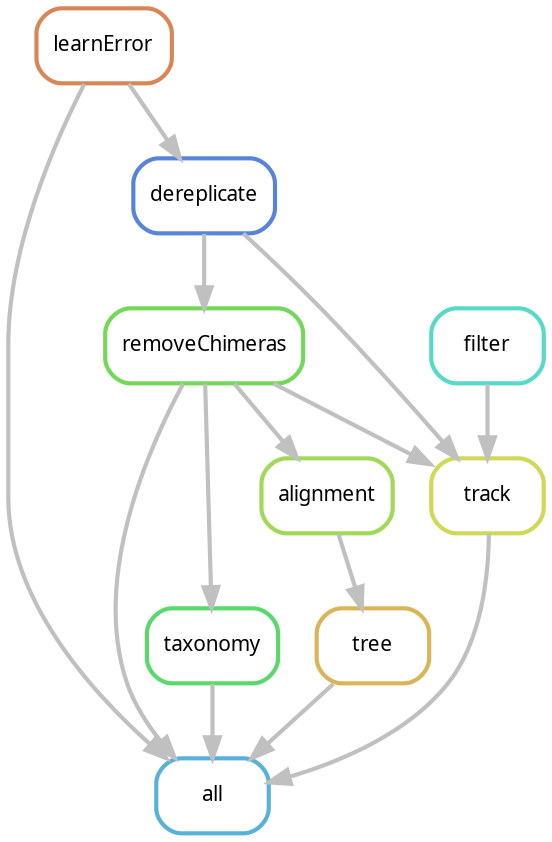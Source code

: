 digraph snakemake_dag {
    graph[bgcolor=white, margin=0];
    node[shape=box, style=rounded, fontname=sans,                 fontsize=10, penwidth=2];
    edge[penwidth=2, color=grey];
	0[label = "all", color = "0.55 0.6 0.85", style="rounded"];
	1[label = "learnError", color = "0.06 0.6 0.85", style="rounded"];
	2[label = "removeChimeras", color = "0.30 0.6 0.85", style="rounded"];
	3[label = "dereplicate", color = "0.61 0.6 0.85", style="rounded"];
	4[label = "taxonomy", color = "0.36 0.6 0.85", style="rounded"];
	5[label = "tree", color = "0.12 0.6 0.85", style="rounded"];
	6[label = "alignment", color = "0.24 0.6 0.85", style="rounded"];
	7[label = "track", color = "0.18 0.6 0.85", style="rounded"];
	8[label = "filter", color = "0.48 0.6 0.85", style="rounded"];
	1 -> 0
	2 -> 0
	4 -> 0
	5 -> 0
	7 -> 0
	3 -> 2
	1 -> 3
	2 -> 4
	6 -> 5
	2 -> 6
	8 -> 7
	3 -> 7
	2 -> 7
}            
